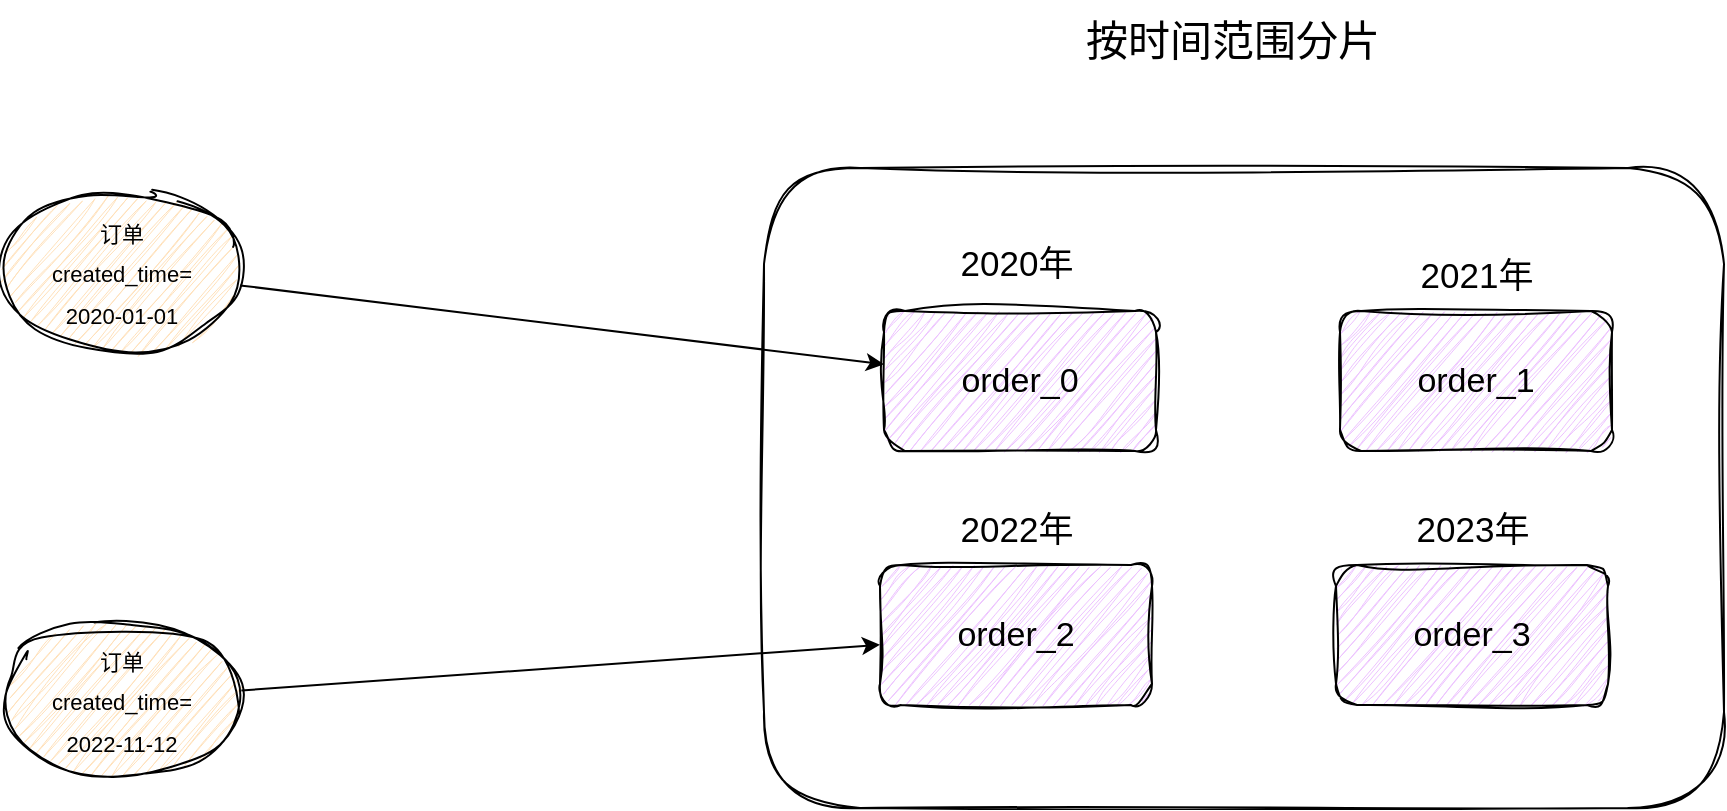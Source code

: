 <mxfile>
    <diagram id="v9TVZ-JC40ygtIh2hFDl" name="Page-1">
        <mxGraphModel dx="1184" dy="1065" grid="1" gridSize="10" guides="1" tooltips="1" connect="1" arrows="1" fold="1" page="1" pageScale="1" pageWidth="827" pageHeight="1169" math="0" shadow="0">
            <root>
                <mxCell id="0"/>
                <mxCell id="1" parent="0"/>
                <mxCell id="3" value="" style="rounded=1;whiteSpace=wrap;html=1;shadow=0;glass=0;sketch=1;jiggle=2;fillStyle=hachure;curveFitting=1;strokeColor=default;fontFamily=Helvetica;fontSize=12;fontColor=default;fillColor=none;" vertex="1" parent="1">
                    <mxGeometry x="501" y="264" width="480" height="320" as="geometry"/>
                </mxCell>
                <mxCell id="2" value="&lt;font style=&quot;font-size: 17px;&quot;&gt;order_0&lt;/font&gt;" style="rounded=1;whiteSpace=wrap;html=1;fillStyle=hachure;fillColor=#EDC2FF;sketch=1;curveFitting=1;jiggle=2;glass=0;shadow=0;" parent="1" vertex="1">
                    <mxGeometry x="561" y="335.5" width="136" height="70" as="geometry"/>
                </mxCell>
                <mxCell id="4" value="&lt;font style=&quot;font-size: 17px;&quot;&gt;order_1&lt;/font&gt;" style="rounded=1;whiteSpace=wrap;html=1;fillStyle=hachure;fillColor=#EDC2FF;sketch=1;curveFitting=1;jiggle=2;glass=0;shadow=0;" vertex="1" parent="1">
                    <mxGeometry x="789" y="335.5" width="136" height="70" as="geometry"/>
                </mxCell>
                <mxCell id="5" value="&lt;font style=&quot;font-size: 17px;&quot;&gt;order_2&lt;/font&gt;" style="rounded=1;whiteSpace=wrap;html=1;fillStyle=hachure;fillColor=#EDC2FF;sketch=1;curveFitting=1;jiggle=2;glass=0;shadow=0;" vertex="1" parent="1">
                    <mxGeometry x="559" y="462.5" width="136" height="70" as="geometry"/>
                </mxCell>
                <mxCell id="6" value="&lt;font style=&quot;font-size: 17px;&quot;&gt;order_3&lt;/font&gt;" style="rounded=1;whiteSpace=wrap;html=1;fillStyle=hachure;fillColor=#EDC2FF;sketch=1;curveFitting=1;jiggle=2;glass=0;shadow=0;" vertex="1" parent="1">
                    <mxGeometry x="787" y="462.5" width="136" height="70" as="geometry"/>
                </mxCell>
                <mxCell id="16" style="edgeStyle=none;hachureGap=4;html=1;fontFamily=Helvetica;fontSource=https%3A%2F%2Ffonts.googleapis.com%2Fcss%3Ffamily%3DArchitects%2BDaughter;fontSize=21;fontColor=default;" edge="1" parent="1" source="7" target="2">
                    <mxGeometry relative="1" as="geometry"/>
                </mxCell>
                <mxCell id="7" value="&lt;font style=&quot;font-size: 11px;&quot;&gt;订单&lt;br&gt;created_time=&lt;br&gt;2020-01-01&lt;/font&gt;" style="ellipse;whiteSpace=wrap;html=1;rounded=1;shadow=0;glass=0;sketch=1;jiggle=2;fillStyle=hachure;curveFitting=1;strokeColor=default;fontFamily=Helvetica;fontSize=17;fontColor=default;fillColor=#FFE1BA;" vertex="1" parent="1">
                    <mxGeometry x="120" y="275.5" width="120" height="80" as="geometry"/>
                </mxCell>
                <mxCell id="8" value="&lt;font style=&quot;font-size: 21px;&quot;&gt;按时间范围分片&lt;/font&gt;" style="text;html=1;align=center;verticalAlign=middle;resizable=0;points=[];autosize=1;strokeColor=none;fillColor=none;fontSize=11;fontFamily=Helvetica;fontColor=default;sketch=1;hachureGap=4;jiggle=2;curveFitting=1;fontSource=https%3A%2F%2Ffonts.googleapis.com%2Fcss%3Ffamily%3DArchitects%2BDaughter;" vertex="1" parent="1">
                    <mxGeometry x="650" y="180" width="170" height="40" as="geometry"/>
                </mxCell>
                <mxCell id="9" value="&lt;span style=&quot;font-size: 17.5px;&quot;&gt;2020年&lt;/span&gt;" style="text;html=1;align=center;verticalAlign=middle;resizable=0;points=[];autosize=1;strokeColor=none;fillColor=none;fontSize=21;fontFamily=Helvetica;fontColor=default;sketch=1;hachureGap=4;jiggle=2;curveFitting=1;fontSource=https%3A%2F%2Ffonts.googleapis.com%2Fcss%3Ffamily%3DArchitects%2BDaughter;" vertex="1" parent="1">
                    <mxGeometry x="587" y="290" width="80" height="40" as="geometry"/>
                </mxCell>
                <mxCell id="10" value="&lt;span style=&quot;font-size: 17.5px;&quot;&gt;2021年&lt;/span&gt;" style="text;html=1;align=center;verticalAlign=middle;resizable=0;points=[];autosize=1;strokeColor=none;fillColor=none;fontSize=21;fontFamily=Helvetica;fontColor=default;sketch=1;hachureGap=4;jiggle=2;curveFitting=1;fontSource=https%3A%2F%2Ffonts.googleapis.com%2Fcss%3Ffamily%3DArchitects%2BDaughter;" vertex="1" parent="1">
                    <mxGeometry x="817" y="295.5" width="80" height="40" as="geometry"/>
                </mxCell>
                <mxCell id="11" value="&lt;span style=&quot;font-size: 17.5px;&quot;&gt;2022年&lt;/span&gt;" style="text;html=1;align=center;verticalAlign=middle;resizable=0;points=[];autosize=1;strokeColor=none;fillColor=none;fontSize=21;fontFamily=Helvetica;fontColor=default;sketch=1;hachureGap=4;jiggle=2;curveFitting=1;fontSource=https%3A%2F%2Ffonts.googleapis.com%2Fcss%3Ffamily%3DArchitects%2BDaughter;" vertex="1" parent="1">
                    <mxGeometry x="587" y="422.5" width="80" height="40" as="geometry"/>
                </mxCell>
                <mxCell id="12" value="&lt;span style=&quot;font-size: 17.5px;&quot;&gt;2023年&lt;/span&gt;" style="text;html=1;align=center;verticalAlign=middle;resizable=0;points=[];autosize=1;strokeColor=none;fillColor=none;fontSize=21;fontFamily=Helvetica;fontColor=default;sketch=1;hachureGap=4;jiggle=2;curveFitting=1;fontSource=https%3A%2F%2Ffonts.googleapis.com%2Fcss%3Ffamily%3DArchitects%2BDaughter;" vertex="1" parent="1">
                    <mxGeometry x="815" y="422.5" width="80" height="40" as="geometry"/>
                </mxCell>
                <mxCell id="14" style="edgeStyle=none;hachureGap=4;html=1;fontFamily=Helvetica;fontSource=https%3A%2F%2Ffonts.googleapis.com%2Fcss%3Ffamily%3DArchitects%2BDaughter;fontSize=21;fontColor=default;" edge="1" parent="1" source="13" target="5">
                    <mxGeometry relative="1" as="geometry"/>
                </mxCell>
                <mxCell id="13" value="&lt;font style=&quot;font-size: 11px;&quot;&gt;订单&lt;br&gt;created_time=&lt;br&gt;2022-11-12&lt;/font&gt;" style="ellipse;whiteSpace=wrap;html=1;rounded=1;shadow=0;glass=0;sketch=1;jiggle=2;fillStyle=hachure;curveFitting=1;strokeColor=default;fontFamily=Helvetica;fontSize=17;fontColor=default;fillColor=#FFE1BA;" vertex="1" parent="1">
                    <mxGeometry x="120" y="489.5" width="120" height="80" as="geometry"/>
                </mxCell>
            </root>
        </mxGraphModel>
    </diagram>
</mxfile>